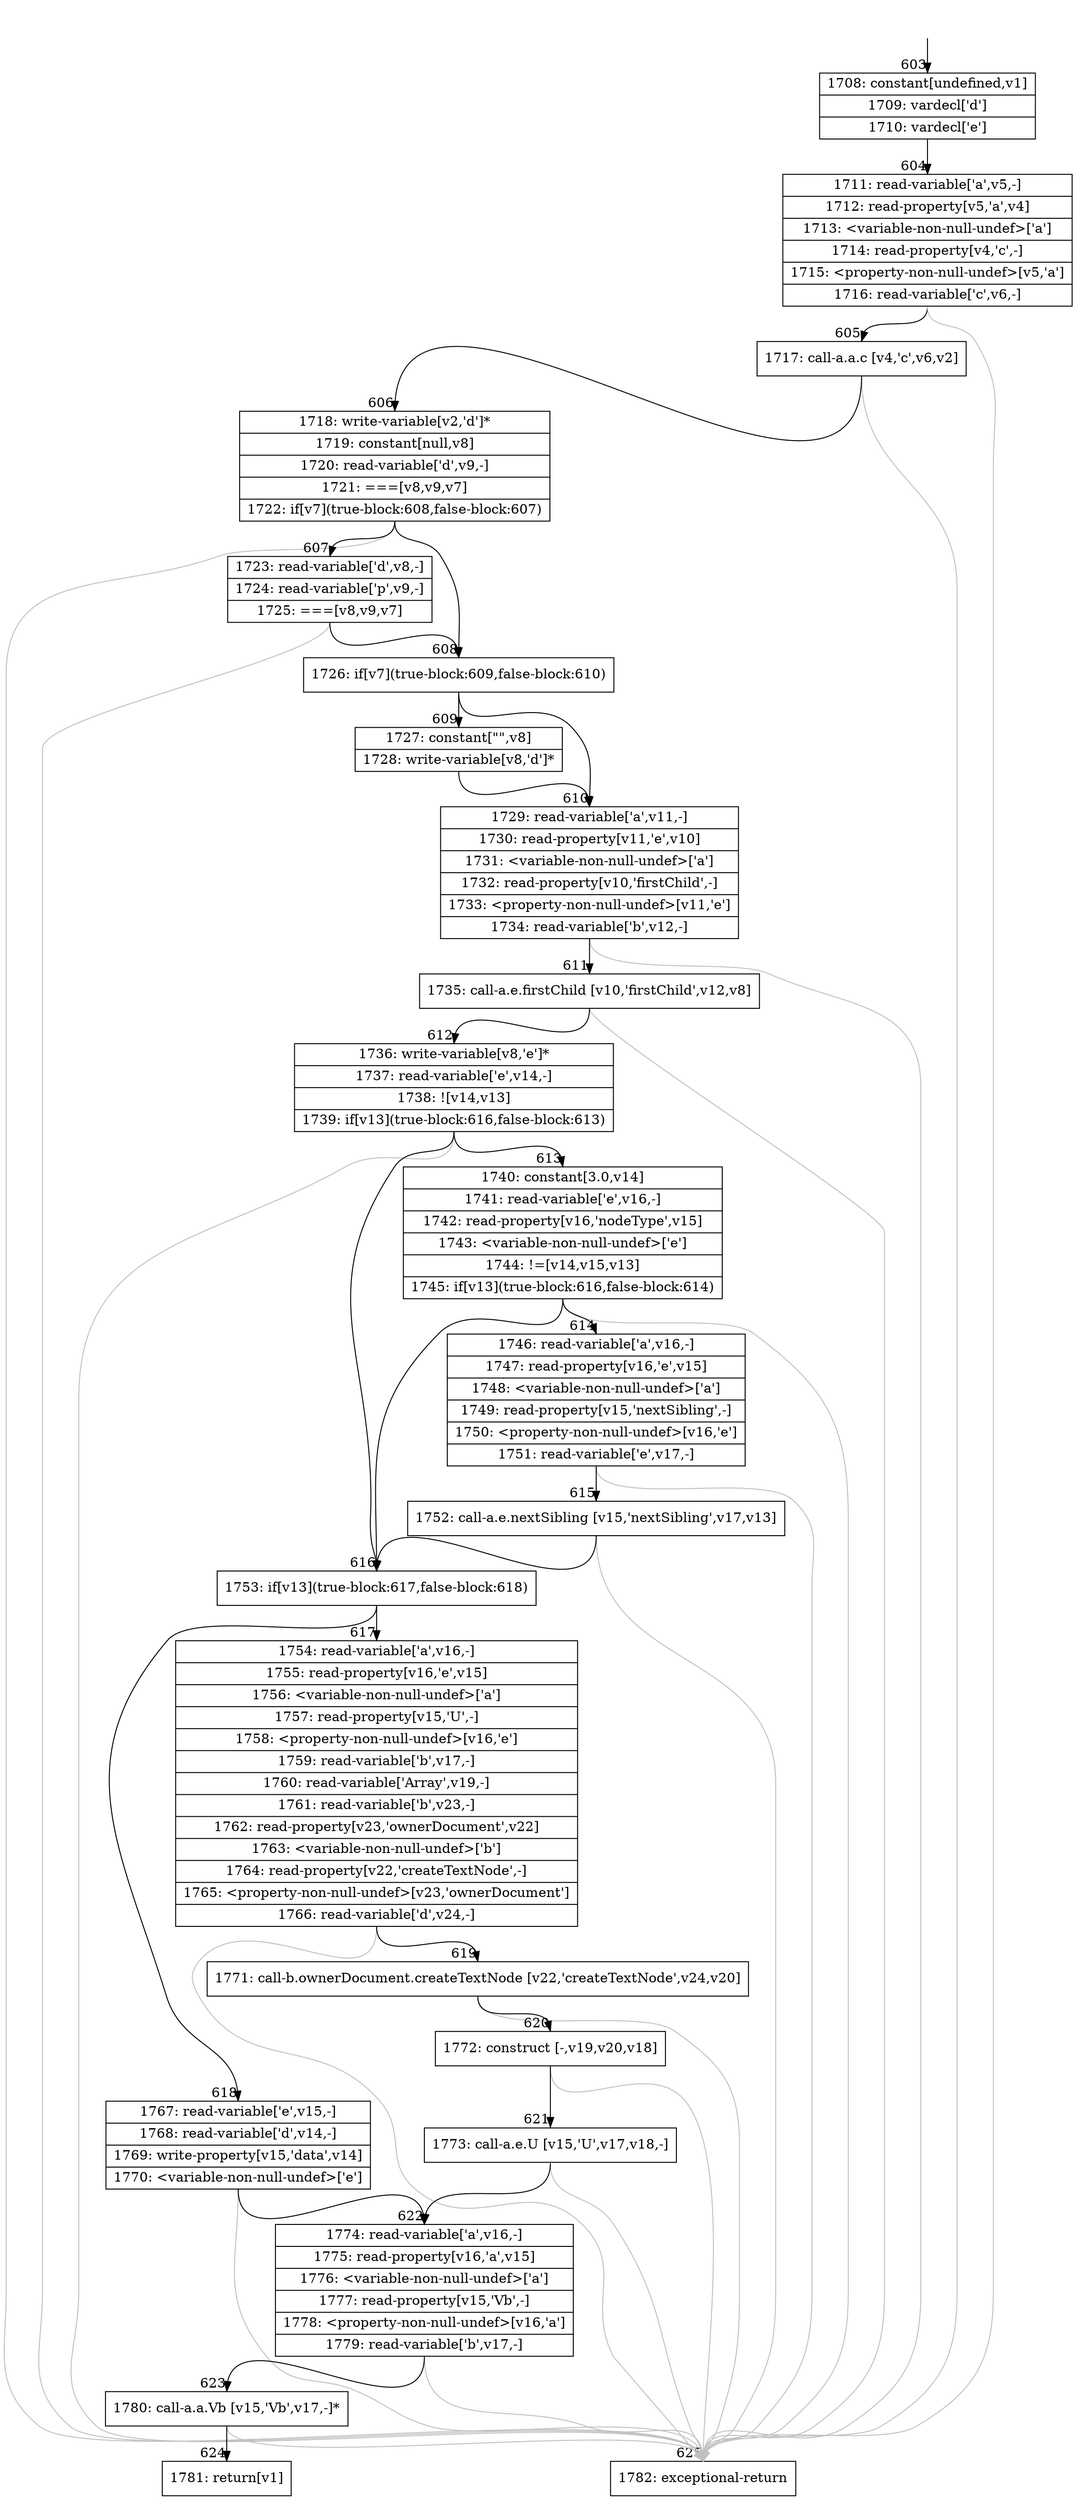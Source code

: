 digraph {
rankdir="TD"
BB_entry54[shape=none,label=""];
BB_entry54 -> BB603 [tailport=s, headport=n, headlabel="    603"]
BB603 [shape=record label="{1708: constant[undefined,v1]|1709: vardecl['d']|1710: vardecl['e']}" ] 
BB603 -> BB604 [tailport=s, headport=n, headlabel="      604"]
BB604 [shape=record label="{1711: read-variable['a',v5,-]|1712: read-property[v5,'a',v4]|1713: \<variable-non-null-undef\>['a']|1714: read-property[v4,'c',-]|1715: \<property-non-null-undef\>[v5,'a']|1716: read-variable['c',v6,-]}" ] 
BB604 -> BB605 [tailport=s, headport=n, headlabel="      605"]
BB604 -> BB625 [tailport=s, headport=n, color=gray, headlabel="      625"]
BB605 [shape=record label="{1717: call-a.a.c [v4,'c',v6,v2]}" ] 
BB605 -> BB606 [tailport=s, headport=n, headlabel="      606"]
BB605 -> BB625 [tailport=s, headport=n, color=gray]
BB606 [shape=record label="{1718: write-variable[v2,'d']*|1719: constant[null,v8]|1720: read-variable['d',v9,-]|1721: ===[v8,v9,v7]|1722: if[v7](true-block:608,false-block:607)}" ] 
BB606 -> BB608 [tailport=s, headport=n, headlabel="      608"]
BB606 -> BB607 [tailport=s, headport=n, headlabel="      607"]
BB606 -> BB625 [tailport=s, headport=n, color=gray]
BB607 [shape=record label="{1723: read-variable['d',v8,-]|1724: read-variable['p',v9,-]|1725: ===[v8,v9,v7]}" ] 
BB607 -> BB608 [tailport=s, headport=n]
BB607 -> BB625 [tailport=s, headport=n, color=gray]
BB608 [shape=record label="{1726: if[v7](true-block:609,false-block:610)}" ] 
BB608 -> BB609 [tailport=s, headport=n, headlabel="      609"]
BB608 -> BB610 [tailport=s, headport=n, headlabel="      610"]
BB609 [shape=record label="{1727: constant[\"\",v8]|1728: write-variable[v8,'d']*}" ] 
BB609 -> BB610 [tailport=s, headport=n]
BB610 [shape=record label="{1729: read-variable['a',v11,-]|1730: read-property[v11,'e',v10]|1731: \<variable-non-null-undef\>['a']|1732: read-property[v10,'firstChild',-]|1733: \<property-non-null-undef\>[v11,'e']|1734: read-variable['b',v12,-]}" ] 
BB610 -> BB611 [tailport=s, headport=n, headlabel="      611"]
BB610 -> BB625 [tailport=s, headport=n, color=gray]
BB611 [shape=record label="{1735: call-a.e.firstChild [v10,'firstChild',v12,v8]}" ] 
BB611 -> BB612 [tailport=s, headport=n, headlabel="      612"]
BB611 -> BB625 [tailport=s, headport=n, color=gray]
BB612 [shape=record label="{1736: write-variable[v8,'e']*|1737: read-variable['e',v14,-]|1738: ![v14,v13]|1739: if[v13](true-block:616,false-block:613)}" ] 
BB612 -> BB616 [tailport=s, headport=n, headlabel="      616"]
BB612 -> BB613 [tailport=s, headport=n, headlabel="      613"]
BB612 -> BB625 [tailport=s, headport=n, color=gray]
BB613 [shape=record label="{1740: constant[3.0,v14]|1741: read-variable['e',v16,-]|1742: read-property[v16,'nodeType',v15]|1743: \<variable-non-null-undef\>['e']|1744: !=[v14,v15,v13]|1745: if[v13](true-block:616,false-block:614)}" ] 
BB613 -> BB616 [tailport=s, headport=n]
BB613 -> BB614 [tailport=s, headport=n, headlabel="      614"]
BB613 -> BB625 [tailport=s, headport=n, color=gray]
BB614 [shape=record label="{1746: read-variable['a',v16,-]|1747: read-property[v16,'e',v15]|1748: \<variable-non-null-undef\>['a']|1749: read-property[v15,'nextSibling',-]|1750: \<property-non-null-undef\>[v16,'e']|1751: read-variable['e',v17,-]}" ] 
BB614 -> BB615 [tailport=s, headport=n, headlabel="      615"]
BB614 -> BB625 [tailport=s, headport=n, color=gray]
BB615 [shape=record label="{1752: call-a.e.nextSibling [v15,'nextSibling',v17,v13]}" ] 
BB615 -> BB616 [tailport=s, headport=n]
BB615 -> BB625 [tailport=s, headport=n, color=gray]
BB616 [shape=record label="{1753: if[v13](true-block:617,false-block:618)}" ] 
BB616 -> BB617 [tailport=s, headport=n, headlabel="      617"]
BB616 -> BB618 [tailport=s, headport=n, headlabel="      618"]
BB617 [shape=record label="{1754: read-variable['a',v16,-]|1755: read-property[v16,'e',v15]|1756: \<variable-non-null-undef\>['a']|1757: read-property[v15,'U',-]|1758: \<property-non-null-undef\>[v16,'e']|1759: read-variable['b',v17,-]|1760: read-variable['Array',v19,-]|1761: read-variable['b',v23,-]|1762: read-property[v23,'ownerDocument',v22]|1763: \<variable-non-null-undef\>['b']|1764: read-property[v22,'createTextNode',-]|1765: \<property-non-null-undef\>[v23,'ownerDocument']|1766: read-variable['d',v24,-]}" ] 
BB617 -> BB619 [tailport=s, headport=n, headlabel="      619"]
BB617 -> BB625 [tailport=s, headport=n, color=gray]
BB618 [shape=record label="{1767: read-variable['e',v15,-]|1768: read-variable['d',v14,-]|1769: write-property[v15,'data',v14]|1770: \<variable-non-null-undef\>['e']}" ] 
BB618 -> BB622 [tailport=s, headport=n, headlabel="      622"]
BB618 -> BB625 [tailport=s, headport=n, color=gray]
BB619 [shape=record label="{1771: call-b.ownerDocument.createTextNode [v22,'createTextNode',v24,v20]}" ] 
BB619 -> BB620 [tailport=s, headport=n, headlabel="      620"]
BB619 -> BB625 [tailport=s, headport=n, color=gray]
BB620 [shape=record label="{1772: construct [-,v19,v20,v18]}" ] 
BB620 -> BB621 [tailport=s, headport=n, headlabel="      621"]
BB620 -> BB625 [tailport=s, headport=n, color=gray]
BB621 [shape=record label="{1773: call-a.e.U [v15,'U',v17,v18,-]}" ] 
BB621 -> BB622 [tailport=s, headport=n]
BB621 -> BB625 [tailport=s, headport=n, color=gray]
BB622 [shape=record label="{1774: read-variable['a',v16,-]|1775: read-property[v16,'a',v15]|1776: \<variable-non-null-undef\>['a']|1777: read-property[v15,'Vb',-]|1778: \<property-non-null-undef\>[v16,'a']|1779: read-variable['b',v17,-]}" ] 
BB622 -> BB623 [tailport=s, headport=n, headlabel="      623"]
BB622 -> BB625 [tailport=s, headport=n, color=gray]
BB623 [shape=record label="{1780: call-a.a.Vb [v15,'Vb',v17,-]*}" ] 
BB623 -> BB624 [tailport=s, headport=n, headlabel="      624"]
BB623 -> BB625 [tailport=s, headport=n, color=gray]
BB624 [shape=record label="{1781: return[v1]}" ] 
BB625 [shape=record label="{1782: exceptional-return}" ] 
}
